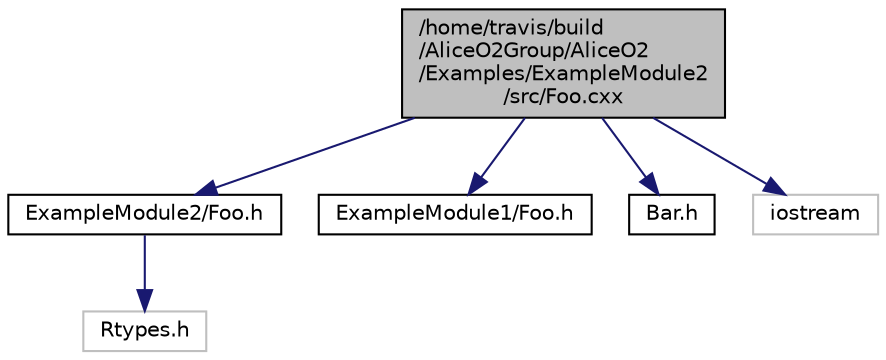 digraph "/home/travis/build/AliceO2Group/AliceO2/Examples/ExampleModule2/src/Foo.cxx"
{
 // INTERACTIVE_SVG=YES
  bgcolor="transparent";
  edge [fontname="Helvetica",fontsize="10",labelfontname="Helvetica",labelfontsize="10"];
  node [fontname="Helvetica",fontsize="10",shape=record];
  Node1 [label="/home/travis/build\l/AliceO2Group/AliceO2\l/Examples/ExampleModule2\l/src/Foo.cxx",height=0.2,width=0.4,color="black", fillcolor="grey75", style="filled" fontcolor="black"];
  Node1 -> Node2 [color="midnightblue",fontsize="10",style="solid",fontname="Helvetica"];
  Node2 [label="ExampleModule2/Foo.h",height=0.2,width=0.4,color="black",URL="$da/d8a/ExampleModule2_2include_2ExampleModule2_2Foo_8h.html"];
  Node2 -> Node3 [color="midnightblue",fontsize="10",style="solid",fontname="Helvetica"];
  Node3 [label="Rtypes.h",height=0.2,width=0.4,color="grey75"];
  Node1 -> Node4 [color="midnightblue",fontsize="10",style="solid",fontname="Helvetica"];
  Node4 [label="ExampleModule1/Foo.h",height=0.2,width=0.4,color="black",URL="$de/dc4/ExampleModule1_2include_2ExampleModule1_2Foo_8h.html"];
  Node1 -> Node5 [color="midnightblue",fontsize="10",style="solid",fontname="Helvetica"];
  Node5 [label="Bar.h",height=0.2,width=0.4,color="black",URL="$dd/d86/ExampleModule2_2src_2Bar_8h.html"];
  Node1 -> Node6 [color="midnightblue",fontsize="10",style="solid",fontname="Helvetica"];
  Node6 [label="iostream",height=0.2,width=0.4,color="grey75"];
}
